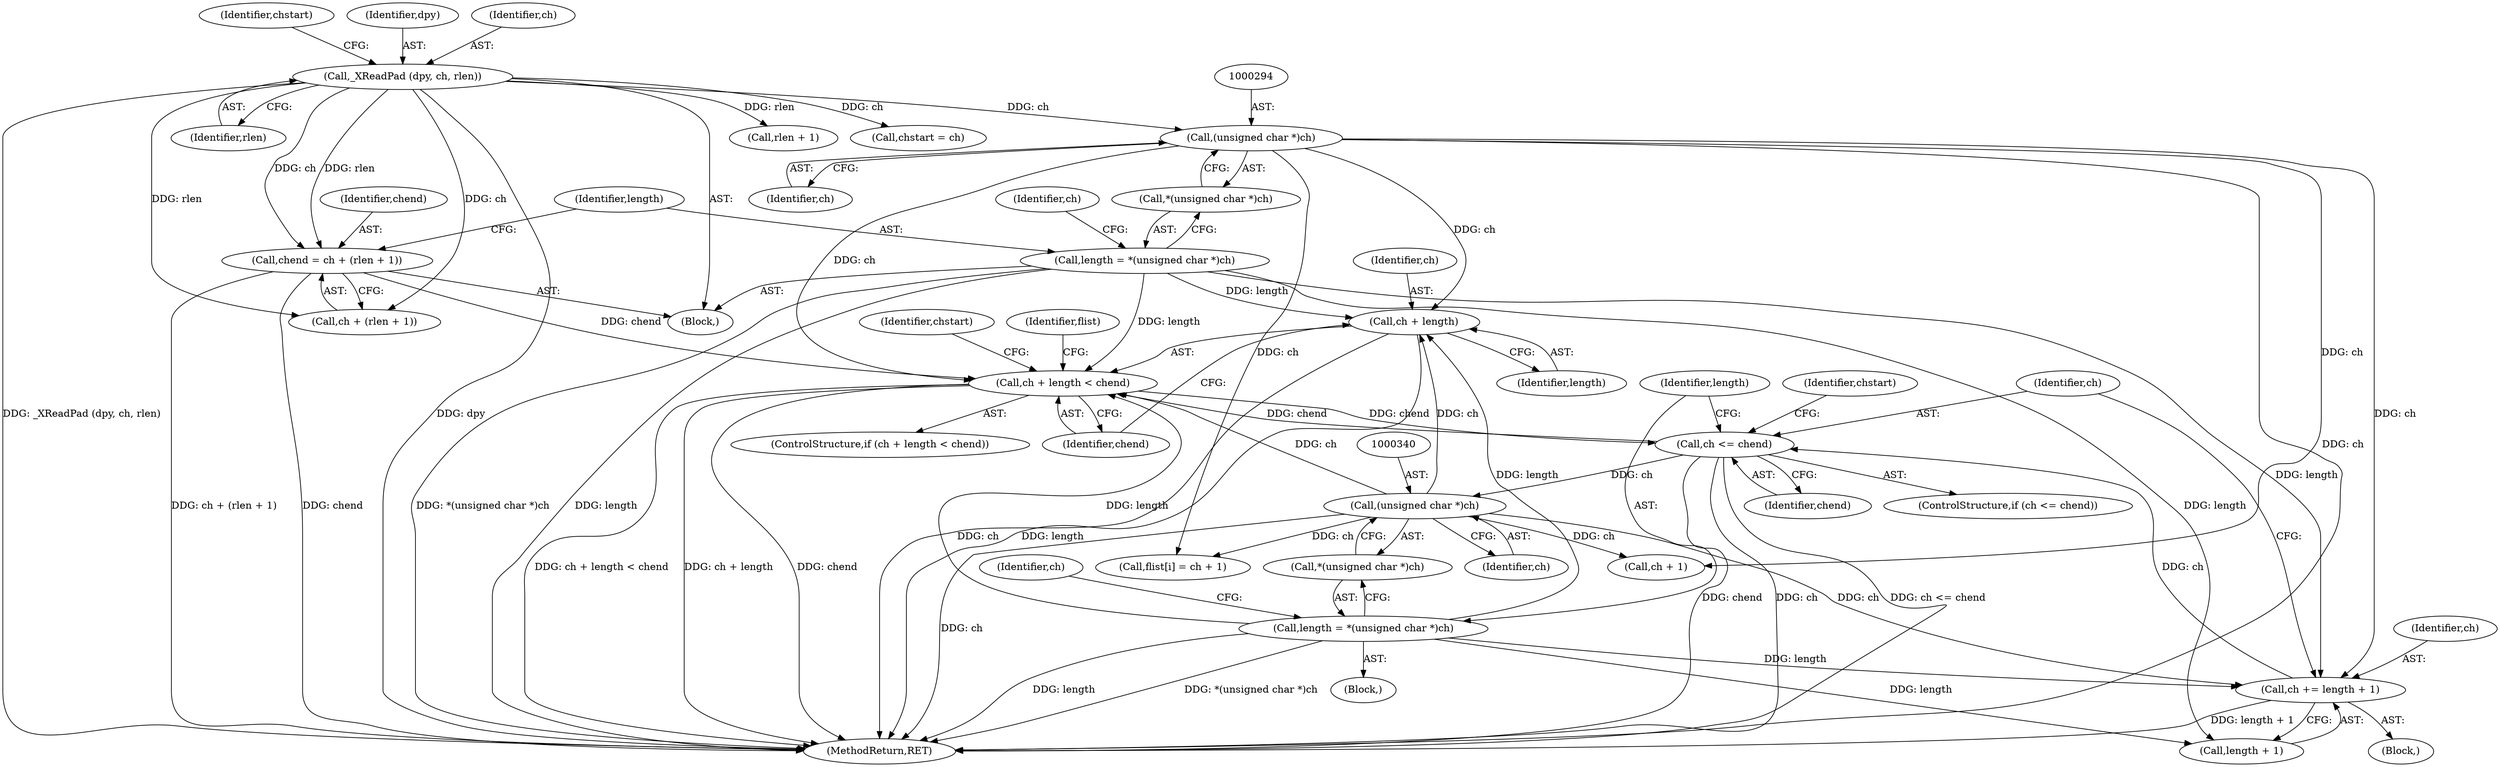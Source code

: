 digraph "0_libx11_b469da1430cdcee06e31c6251b83aede072a1ff0@pointer" {
"1000314" [label="(Call,ch + length)"];
"1000293" [label="(Call,(unsigned char *)ch)"];
"1000276" [label="(Call,_XReadPad (dpy, ch, rlen))"];
"1000339" [label="(Call,(unsigned char *)ch)"];
"1000332" [label="(Call,ch <= chend)"];
"1000326" [label="(Call,ch += length + 1)"];
"1000290" [label="(Call,length = *(unsigned char *)ch)"];
"1000336" [label="(Call,length = *(unsigned char *)ch)"];
"1000313" [label="(Call,ch + length < chend)"];
"1000283" [label="(Call,chend = ch + (rlen + 1))"];
"1000344" [label="(Identifier,ch)"];
"1000298" [label="(Identifier,ch)"];
"1000292" [label="(Call,*(unsigned char *)ch)"];
"1000333" [label="(Identifier,ch)"];
"1000279" [label="(Identifier,rlen)"];
"1000338" [label="(Call,*(unsigned char *)ch)"];
"1000315" [label="(Identifier,ch)"];
"1000317" [label="(Identifier,chend)"];
"1000285" [label="(Call,ch + (rlen + 1))"];
"1000312" [label="(ControlStructure,if (ch + length < chend))"];
"1000323" [label="(Call,ch + 1)"];
"1000290" [label="(Call,length = *(unsigned char *)ch)"];
"1000283" [label="(Call,chend = ch + (rlen + 1))"];
"1000332" [label="(Call,ch <= chend)"];
"1000316" [label="(Identifier,length)"];
"1000314" [label="(Call,ch + length)"];
"1000326" [label="(Call,ch += length + 1)"];
"1000376" [label="(MethodReturn,RET)"];
"1000295" [label="(Identifier,ch)"];
"1000281" [label="(Identifier,chstart)"];
"1000276" [label="(Call,_XReadPad (dpy, ch, rlen))"];
"1000198" [label="(Block,)"];
"1000313" [label="(Call,ch + length < chend)"];
"1000287" [label="(Call,rlen + 1)"];
"1000318" [label="(Block,)"];
"1000341" [label="(Identifier,ch)"];
"1000339" [label="(Call,(unsigned char *)ch)"];
"1000327" [label="(Identifier,ch)"];
"1000293" [label="(Call,(unsigned char *)ch)"];
"1000334" [label="(Identifier,chend)"];
"1000291" [label="(Identifier,length)"];
"1000277" [label="(Identifier,dpy)"];
"1000336" [label="(Call,length = *(unsigned char *)ch)"];
"1000331" [label="(ControlStructure,if (ch <= chend))"];
"1000328" [label="(Call,length + 1)"];
"1000364" [label="(Identifier,chstart)"];
"1000337" [label="(Identifier,length)"];
"1000280" [label="(Call,chstart = ch)"];
"1000351" [label="(Identifier,chstart)"];
"1000319" [label="(Call,flist[i] = ch + 1)"];
"1000321" [label="(Identifier,flist)"];
"1000284" [label="(Identifier,chend)"];
"1000335" [label="(Block,)"];
"1000278" [label="(Identifier,ch)"];
"1000314" -> "1000313"  [label="AST: "];
"1000314" -> "1000316"  [label="CFG: "];
"1000315" -> "1000314"  [label="AST: "];
"1000316" -> "1000314"  [label="AST: "];
"1000317" -> "1000314"  [label="CFG: "];
"1000314" -> "1000376"  [label="DDG: ch"];
"1000314" -> "1000376"  [label="DDG: length"];
"1000293" -> "1000314"  [label="DDG: ch"];
"1000339" -> "1000314"  [label="DDG: ch"];
"1000290" -> "1000314"  [label="DDG: length"];
"1000336" -> "1000314"  [label="DDG: length"];
"1000293" -> "1000292"  [label="AST: "];
"1000293" -> "1000295"  [label="CFG: "];
"1000294" -> "1000293"  [label="AST: "];
"1000295" -> "1000293"  [label="AST: "];
"1000292" -> "1000293"  [label="CFG: "];
"1000293" -> "1000376"  [label="DDG: ch"];
"1000276" -> "1000293"  [label="DDG: ch"];
"1000293" -> "1000313"  [label="DDG: ch"];
"1000293" -> "1000319"  [label="DDG: ch"];
"1000293" -> "1000323"  [label="DDG: ch"];
"1000293" -> "1000326"  [label="DDG: ch"];
"1000276" -> "1000198"  [label="AST: "];
"1000276" -> "1000279"  [label="CFG: "];
"1000277" -> "1000276"  [label="AST: "];
"1000278" -> "1000276"  [label="AST: "];
"1000279" -> "1000276"  [label="AST: "];
"1000281" -> "1000276"  [label="CFG: "];
"1000276" -> "1000376"  [label="DDG: _XReadPad (dpy, ch, rlen)"];
"1000276" -> "1000376"  [label="DDG: dpy"];
"1000276" -> "1000280"  [label="DDG: ch"];
"1000276" -> "1000283"  [label="DDG: ch"];
"1000276" -> "1000283"  [label="DDG: rlen"];
"1000276" -> "1000285"  [label="DDG: ch"];
"1000276" -> "1000285"  [label="DDG: rlen"];
"1000276" -> "1000287"  [label="DDG: rlen"];
"1000339" -> "1000338"  [label="AST: "];
"1000339" -> "1000341"  [label="CFG: "];
"1000340" -> "1000339"  [label="AST: "];
"1000341" -> "1000339"  [label="AST: "];
"1000338" -> "1000339"  [label="CFG: "];
"1000339" -> "1000376"  [label="DDG: ch"];
"1000339" -> "1000313"  [label="DDG: ch"];
"1000339" -> "1000319"  [label="DDG: ch"];
"1000339" -> "1000323"  [label="DDG: ch"];
"1000339" -> "1000326"  [label="DDG: ch"];
"1000332" -> "1000339"  [label="DDG: ch"];
"1000332" -> "1000331"  [label="AST: "];
"1000332" -> "1000334"  [label="CFG: "];
"1000333" -> "1000332"  [label="AST: "];
"1000334" -> "1000332"  [label="AST: "];
"1000337" -> "1000332"  [label="CFG: "];
"1000351" -> "1000332"  [label="CFG: "];
"1000332" -> "1000376"  [label="DDG: chend"];
"1000332" -> "1000376"  [label="DDG: ch"];
"1000332" -> "1000376"  [label="DDG: ch <= chend"];
"1000332" -> "1000313"  [label="DDG: chend"];
"1000326" -> "1000332"  [label="DDG: ch"];
"1000313" -> "1000332"  [label="DDG: chend"];
"1000326" -> "1000318"  [label="AST: "];
"1000326" -> "1000328"  [label="CFG: "];
"1000327" -> "1000326"  [label="AST: "];
"1000328" -> "1000326"  [label="AST: "];
"1000333" -> "1000326"  [label="CFG: "];
"1000326" -> "1000376"  [label="DDG: length + 1"];
"1000290" -> "1000326"  [label="DDG: length"];
"1000336" -> "1000326"  [label="DDG: length"];
"1000290" -> "1000198"  [label="AST: "];
"1000290" -> "1000292"  [label="CFG: "];
"1000291" -> "1000290"  [label="AST: "];
"1000292" -> "1000290"  [label="AST: "];
"1000298" -> "1000290"  [label="CFG: "];
"1000290" -> "1000376"  [label="DDG: length"];
"1000290" -> "1000376"  [label="DDG: *(unsigned char *)ch"];
"1000290" -> "1000313"  [label="DDG: length"];
"1000290" -> "1000328"  [label="DDG: length"];
"1000336" -> "1000335"  [label="AST: "];
"1000336" -> "1000338"  [label="CFG: "];
"1000337" -> "1000336"  [label="AST: "];
"1000338" -> "1000336"  [label="AST: "];
"1000344" -> "1000336"  [label="CFG: "];
"1000336" -> "1000376"  [label="DDG: *(unsigned char *)ch"];
"1000336" -> "1000376"  [label="DDG: length"];
"1000336" -> "1000313"  [label="DDG: length"];
"1000336" -> "1000328"  [label="DDG: length"];
"1000313" -> "1000312"  [label="AST: "];
"1000313" -> "1000317"  [label="CFG: "];
"1000317" -> "1000313"  [label="AST: "];
"1000321" -> "1000313"  [label="CFG: "];
"1000364" -> "1000313"  [label="CFG: "];
"1000313" -> "1000376"  [label="DDG: ch + length < chend"];
"1000313" -> "1000376"  [label="DDG: ch + length"];
"1000313" -> "1000376"  [label="DDG: chend"];
"1000283" -> "1000313"  [label="DDG: chend"];
"1000283" -> "1000198"  [label="AST: "];
"1000283" -> "1000285"  [label="CFG: "];
"1000284" -> "1000283"  [label="AST: "];
"1000285" -> "1000283"  [label="AST: "];
"1000291" -> "1000283"  [label="CFG: "];
"1000283" -> "1000376"  [label="DDG: ch + (rlen + 1)"];
"1000283" -> "1000376"  [label="DDG: chend"];
}
